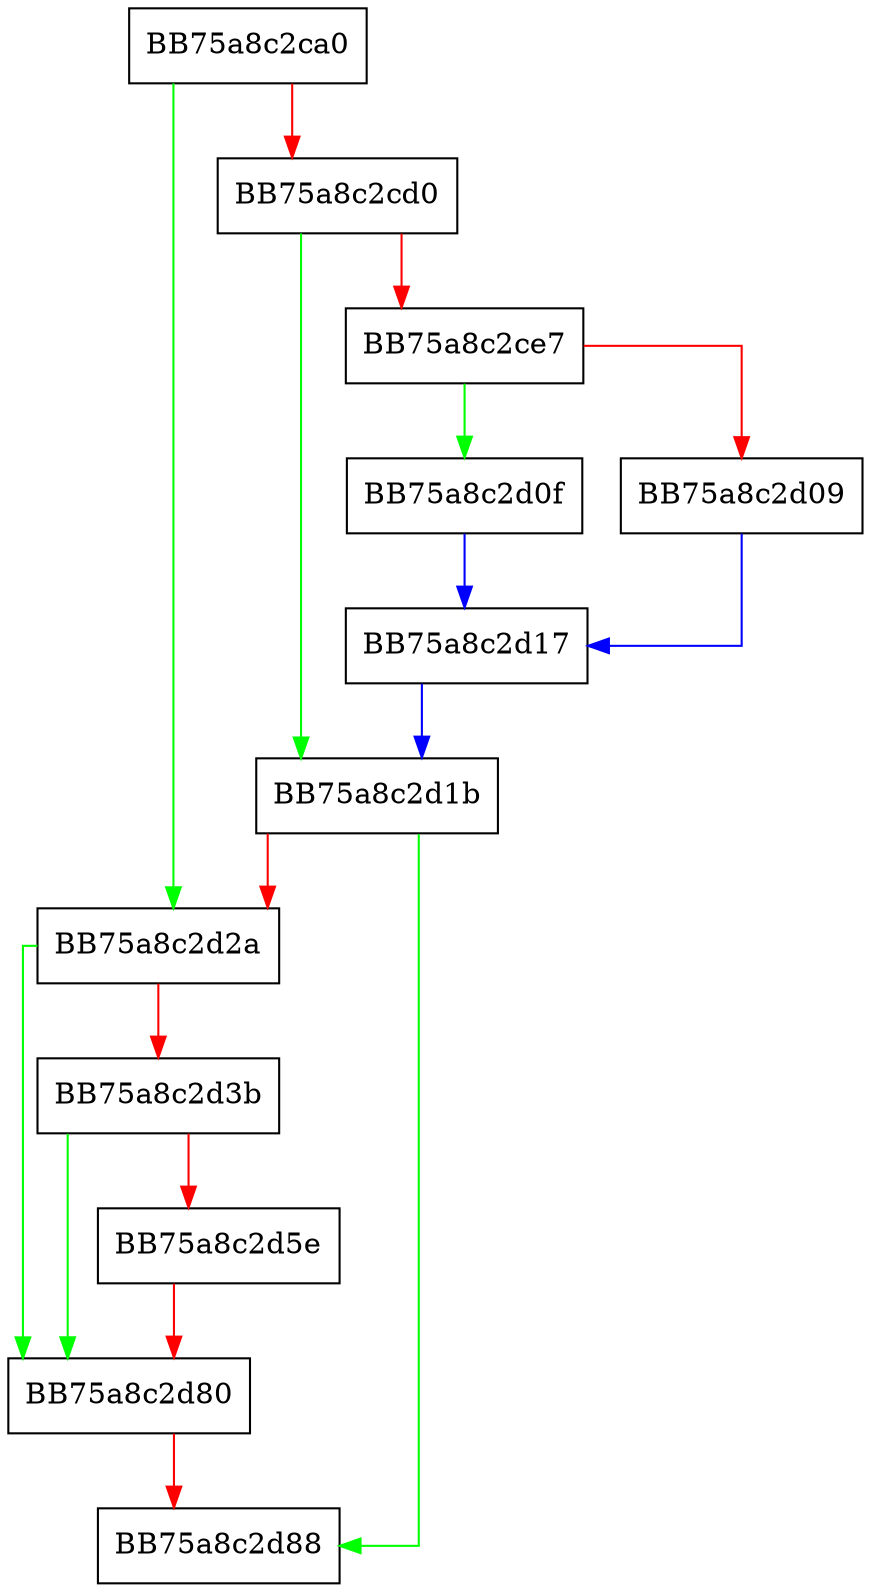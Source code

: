digraph _RegisterCallback {
  node [shape="box"];
  graph [splines=ortho];
  BB75a8c2ca0 -> BB75a8c2d2a [color="green"];
  BB75a8c2ca0 -> BB75a8c2cd0 [color="red"];
  BB75a8c2cd0 -> BB75a8c2d1b [color="green"];
  BB75a8c2cd0 -> BB75a8c2ce7 [color="red"];
  BB75a8c2ce7 -> BB75a8c2d0f [color="green"];
  BB75a8c2ce7 -> BB75a8c2d09 [color="red"];
  BB75a8c2d09 -> BB75a8c2d17 [color="blue"];
  BB75a8c2d0f -> BB75a8c2d17 [color="blue"];
  BB75a8c2d17 -> BB75a8c2d1b [color="blue"];
  BB75a8c2d1b -> BB75a8c2d88 [color="green"];
  BB75a8c2d1b -> BB75a8c2d2a [color="red"];
  BB75a8c2d2a -> BB75a8c2d80 [color="green"];
  BB75a8c2d2a -> BB75a8c2d3b [color="red"];
  BB75a8c2d3b -> BB75a8c2d80 [color="green"];
  BB75a8c2d3b -> BB75a8c2d5e [color="red"];
  BB75a8c2d5e -> BB75a8c2d80 [color="red"];
  BB75a8c2d80 -> BB75a8c2d88 [color="red"];
}